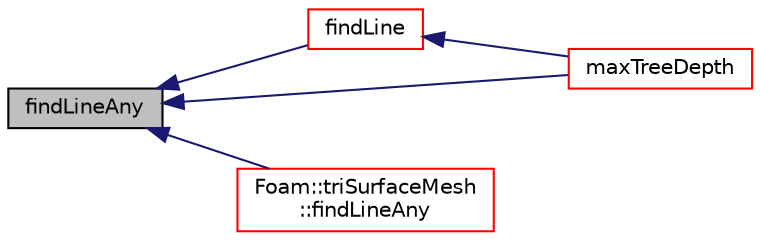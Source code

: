 digraph "findLineAny"
{
  bgcolor="transparent";
  edge [fontname="Helvetica",fontsize="10",labelfontname="Helvetica",labelfontsize="10"];
  node [fontname="Helvetica",fontsize="10",shape=record];
  rankdir="LR";
  Node1 [label="findLineAny",height=0.2,width=0.4,color="black", fillcolor="grey75", style="filled", fontcolor="black"];
  Node1 -> Node2 [dir="back",color="midnightblue",fontsize="10",style="solid",fontname="Helvetica"];
  Node2 [label="findLine",height=0.2,width=0.4,color="red",URL="$a02767.html#ac71b2acb91df3be52297b1f97959953c"];
  Node2 -> Node3 [dir="back",color="midnightblue",fontsize="10",style="solid",fontname="Helvetica"];
  Node3 [label="maxTreeDepth",height=0.2,width=0.4,color="red",URL="$a02767.html#a063ac52d0921869ead64407c83ab0f9b",tooltip="Return max tree depth of octree. "];
  Node1 -> Node4 [dir="back",color="midnightblue",fontsize="10",style="solid",fontname="Helvetica"];
  Node4 [label="Foam::triSurfaceMesh\l::findLineAny",height=0.2,width=0.4,color="red",URL="$a02762.html#ac65d782c6c6dd90c8a8f260986b64cf4",tooltip="Return any intersection on segment from start to end. "];
  Node1 -> Node3 [dir="back",color="midnightblue",fontsize="10",style="solid",fontname="Helvetica"];
}
